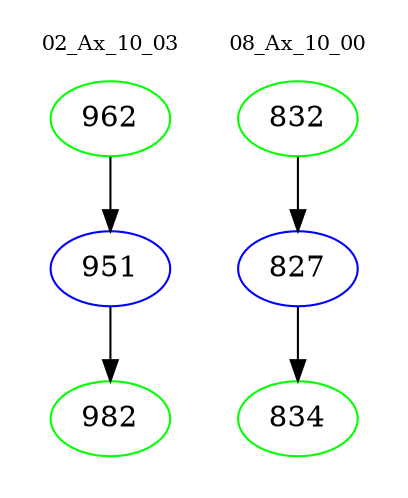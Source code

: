 digraph{
subgraph cluster_0 {
color = white
label = "02_Ax_10_03";
fontsize=10;
T0_962 [label="962", color="green"]
T0_962 -> T0_951 [color="black"]
T0_951 [label="951", color="blue"]
T0_951 -> T0_982 [color="black"]
T0_982 [label="982", color="green"]
}
subgraph cluster_1 {
color = white
label = "08_Ax_10_00";
fontsize=10;
T1_832 [label="832", color="green"]
T1_832 -> T1_827 [color="black"]
T1_827 [label="827", color="blue"]
T1_827 -> T1_834 [color="black"]
T1_834 [label="834", color="green"]
}
}
